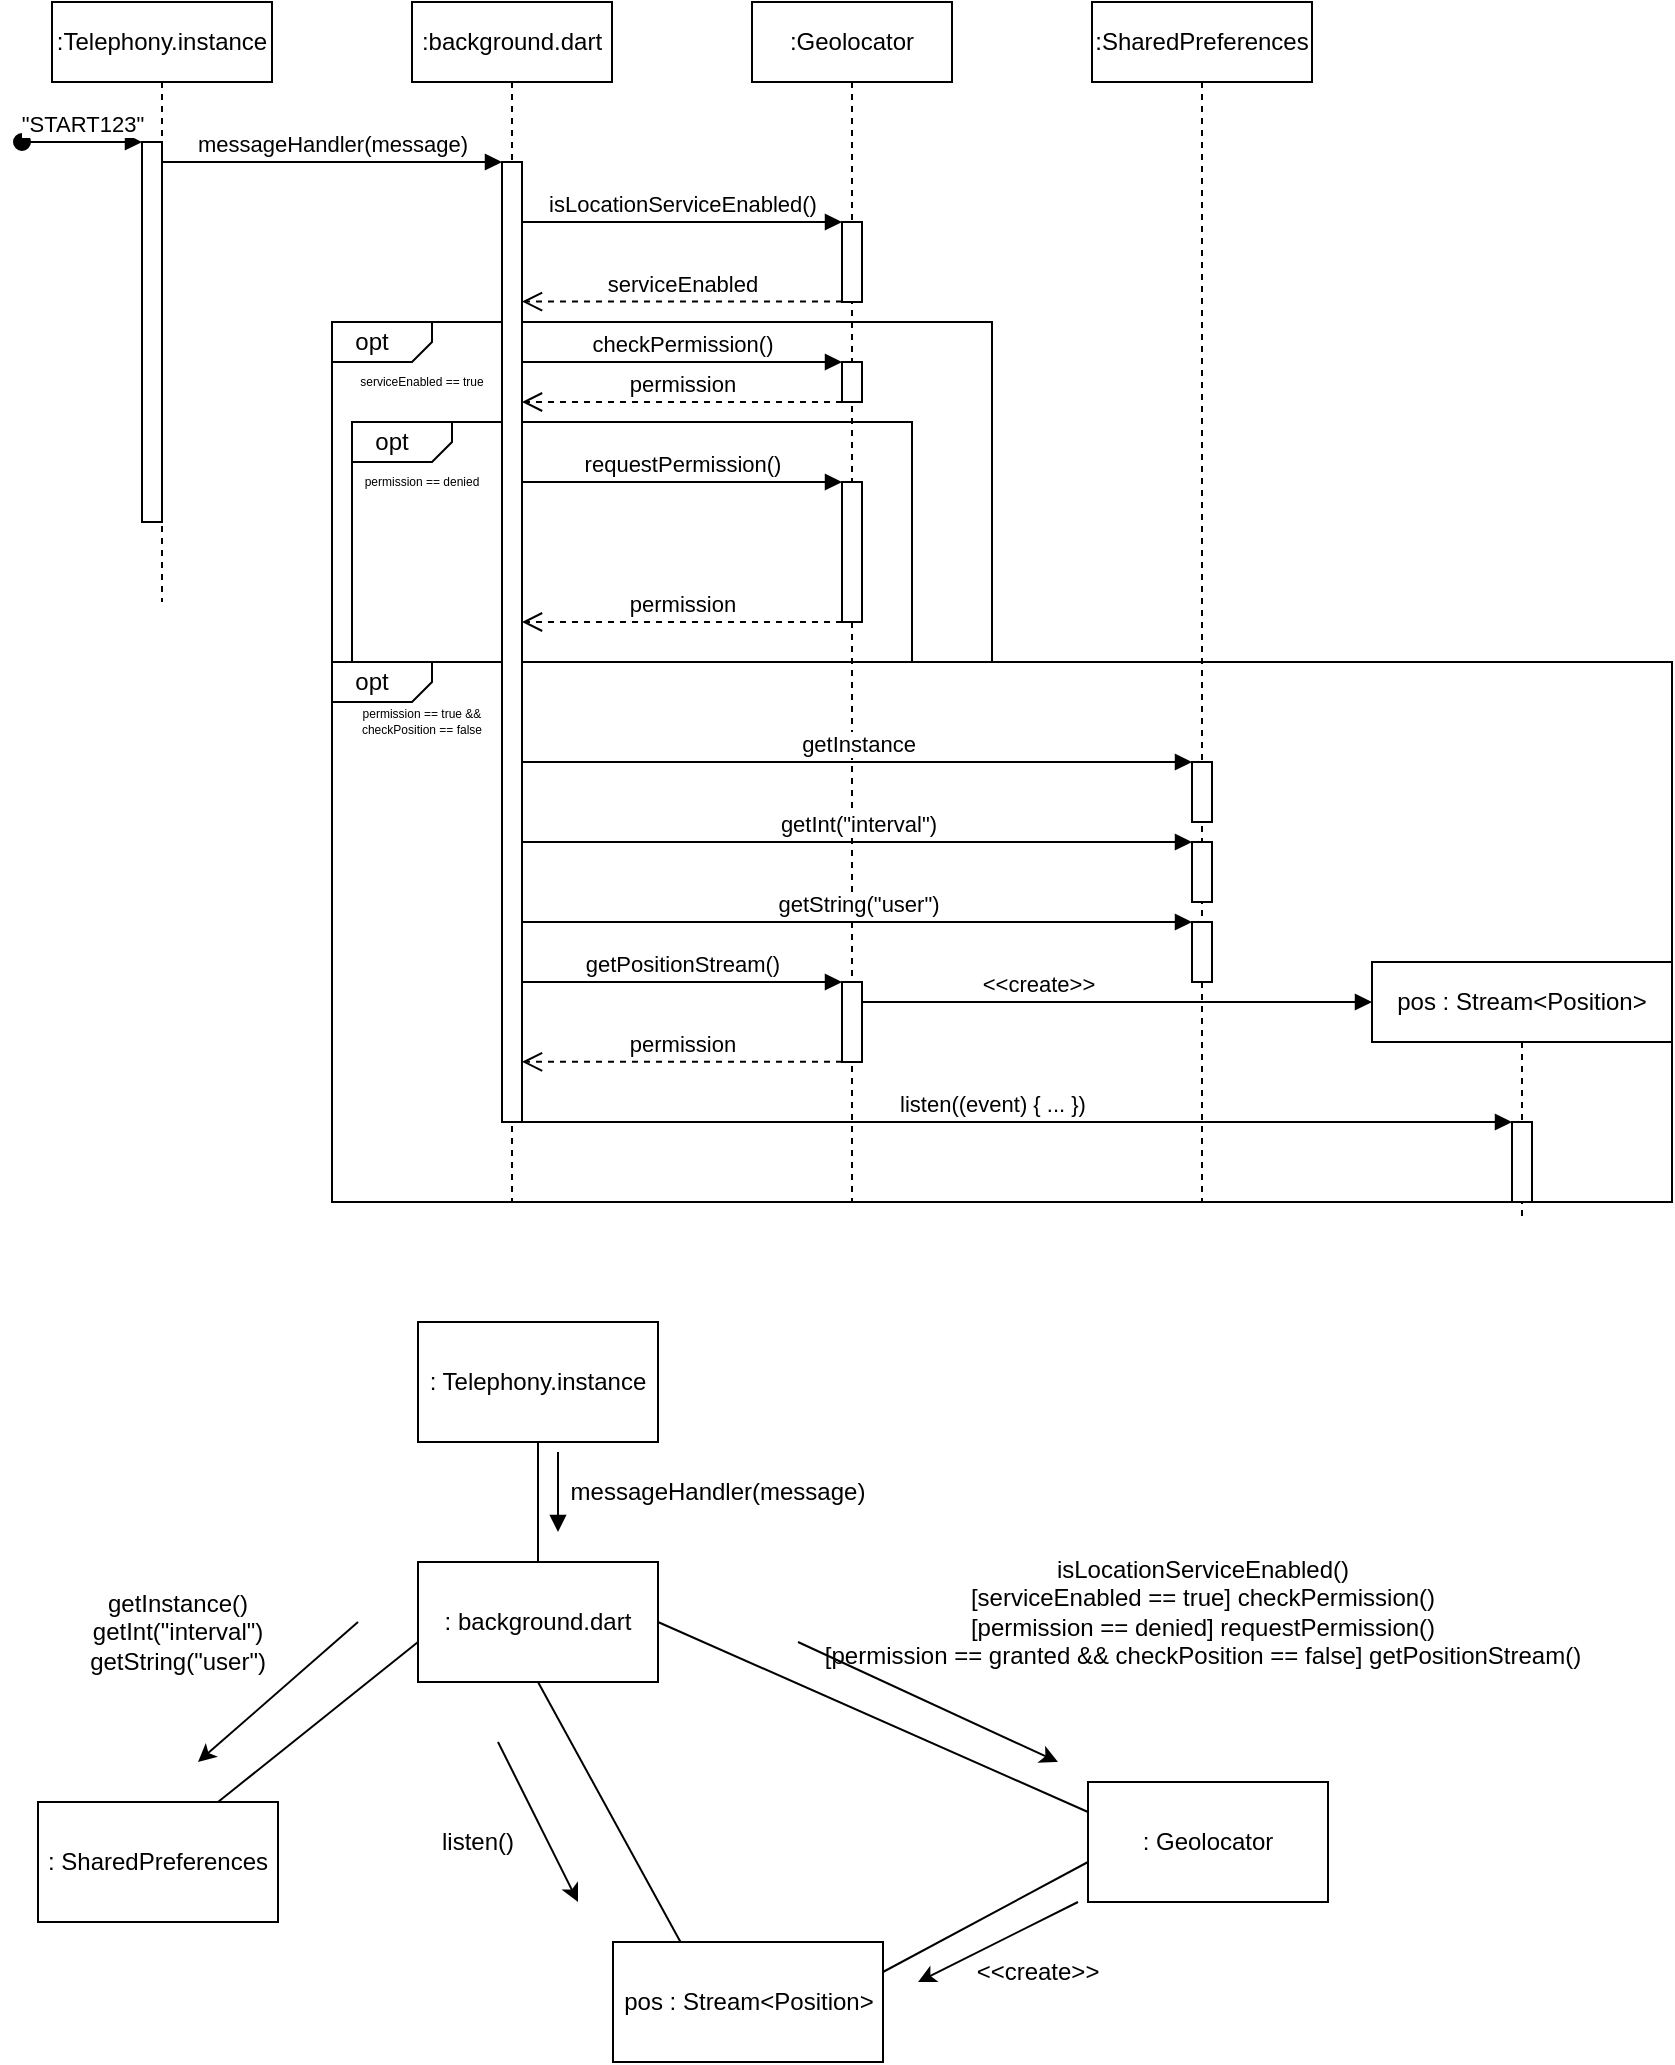 <mxfile version="21.6.5" type="device">
  <diagram name="Page-1" id="2YBvvXClWsGukQMizWep">
    <mxGraphModel dx="1943" dy="1151" grid="1" gridSize="10" guides="1" tooltips="1" connect="1" arrows="1" fold="1" page="1" pageScale="1" pageWidth="850" pageHeight="1100" math="0" shadow="0">
      <root>
        <mxCell id="0" />
        <mxCell id="1" parent="0" />
        <mxCell id="tlGRZwgqJ6vxOpNqcizm-29" value="" style="rounded=0;whiteSpace=wrap;html=1;fillColor=none;" parent="1" vertex="1">
          <mxGeometry x="180" y="370" width="670" height="270" as="geometry" />
        </mxCell>
        <mxCell id="tlGRZwgqJ6vxOpNqcizm-17" value="" style="rounded=0;whiteSpace=wrap;html=1;fillColor=none;" parent="1" vertex="1">
          <mxGeometry x="190" y="250" width="280" height="120" as="geometry" />
        </mxCell>
        <mxCell id="tlGRZwgqJ6vxOpNqcizm-8" value="" style="rounded=0;whiteSpace=wrap;html=1;fillColor=none;" parent="1" vertex="1">
          <mxGeometry x="180" y="200" width="330" height="170" as="geometry" />
        </mxCell>
        <mxCell id="aM9ryv3xv72pqoxQDRHE-1" value=":Telephony.instance" style="shape=umlLifeline;perimeter=lifelinePerimeter;whiteSpace=wrap;html=1;container=0;dropTarget=0;collapsible=0;recursiveResize=0;outlineConnect=0;portConstraint=eastwest;newEdgeStyle={&quot;edgeStyle&quot;:&quot;elbowEdgeStyle&quot;,&quot;elbow&quot;:&quot;vertical&quot;,&quot;curved&quot;:0,&quot;rounded&quot;:0};" parent="1" vertex="1">
          <mxGeometry x="40" y="40" width="110" height="300" as="geometry" />
        </mxCell>
        <mxCell id="aM9ryv3xv72pqoxQDRHE-2" value="" style="html=1;points=[];perimeter=orthogonalPerimeter;outlineConnect=0;targetShapes=umlLifeline;portConstraint=eastwest;newEdgeStyle={&quot;edgeStyle&quot;:&quot;elbowEdgeStyle&quot;,&quot;elbow&quot;:&quot;vertical&quot;,&quot;curved&quot;:0,&quot;rounded&quot;:0};" parent="aM9ryv3xv72pqoxQDRHE-1" vertex="1">
          <mxGeometry x="45" y="70" width="10" height="190" as="geometry" />
        </mxCell>
        <mxCell id="aM9ryv3xv72pqoxQDRHE-3" value="&quot;START123&quot;" style="html=1;verticalAlign=bottom;startArrow=oval;endArrow=block;startSize=8;edgeStyle=elbowEdgeStyle;elbow=vertical;curved=0;rounded=0;" parent="aM9ryv3xv72pqoxQDRHE-1" target="aM9ryv3xv72pqoxQDRHE-2" edge="1">
          <mxGeometry relative="1" as="geometry">
            <mxPoint x="-15" y="70" as="sourcePoint" />
          </mxGeometry>
        </mxCell>
        <mxCell id="aM9ryv3xv72pqoxQDRHE-5" value=":background.dart" style="shape=umlLifeline;perimeter=lifelinePerimeter;whiteSpace=wrap;html=1;container=0;dropTarget=0;collapsible=0;recursiveResize=0;outlineConnect=0;portConstraint=eastwest;newEdgeStyle={&quot;edgeStyle&quot;:&quot;elbowEdgeStyle&quot;,&quot;elbow&quot;:&quot;vertical&quot;,&quot;curved&quot;:0,&quot;rounded&quot;:0};" parent="1" vertex="1">
          <mxGeometry x="220" y="40" width="100" height="600" as="geometry" />
        </mxCell>
        <mxCell id="aM9ryv3xv72pqoxQDRHE-6" value="" style="html=1;points=[];perimeter=orthogonalPerimeter;outlineConnect=0;targetShapes=umlLifeline;portConstraint=eastwest;newEdgeStyle={&quot;edgeStyle&quot;:&quot;elbowEdgeStyle&quot;,&quot;elbow&quot;:&quot;vertical&quot;,&quot;curved&quot;:0,&quot;rounded&quot;:0};" parent="aM9ryv3xv72pqoxQDRHE-5" vertex="1">
          <mxGeometry x="45" y="80" width="10" height="480" as="geometry" />
        </mxCell>
        <mxCell id="aM9ryv3xv72pqoxQDRHE-7" value="messageHandler(message)" style="html=1;verticalAlign=bottom;endArrow=block;edgeStyle=elbowEdgeStyle;elbow=vertical;curved=0;rounded=0;" parent="1" source="aM9ryv3xv72pqoxQDRHE-2" target="aM9ryv3xv72pqoxQDRHE-6" edge="1">
          <mxGeometry relative="1" as="geometry">
            <mxPoint x="195" y="130" as="sourcePoint" />
            <Array as="points">
              <mxPoint x="180" y="120" />
            </Array>
          </mxGeometry>
        </mxCell>
        <mxCell id="tlGRZwgqJ6vxOpNqcizm-1" value=":Geolocator" style="shape=umlLifeline;perimeter=lifelinePerimeter;whiteSpace=wrap;html=1;container=0;dropTarget=0;collapsible=0;recursiveResize=0;outlineConnect=0;portConstraint=eastwest;newEdgeStyle={&quot;edgeStyle&quot;:&quot;elbowEdgeStyle&quot;,&quot;elbow&quot;:&quot;vertical&quot;,&quot;curved&quot;:0,&quot;rounded&quot;:0};" parent="1" vertex="1">
          <mxGeometry x="390" y="40" width="100" height="600" as="geometry" />
        </mxCell>
        <mxCell id="tlGRZwgqJ6vxOpNqcizm-2" value="" style="html=1;points=[];perimeter=orthogonalPerimeter;outlineConnect=0;targetShapes=umlLifeline;portConstraint=eastwest;newEdgeStyle={&quot;edgeStyle&quot;:&quot;elbowEdgeStyle&quot;,&quot;elbow&quot;:&quot;vertical&quot;,&quot;curved&quot;:0,&quot;rounded&quot;:0};" parent="tlGRZwgqJ6vxOpNqcizm-1" vertex="1">
          <mxGeometry x="45" y="110" width="10" height="40" as="geometry" />
        </mxCell>
        <mxCell id="tlGRZwgqJ6vxOpNqcizm-7" value="" style="html=1;points=[];perimeter=orthogonalPerimeter;outlineConnect=0;targetShapes=umlLifeline;portConstraint=eastwest;newEdgeStyle={&quot;edgeStyle&quot;:&quot;elbowEdgeStyle&quot;,&quot;elbow&quot;:&quot;vertical&quot;,&quot;curved&quot;:0,&quot;rounded&quot;:0};" parent="tlGRZwgqJ6vxOpNqcizm-1" vertex="1">
          <mxGeometry x="45" y="180" width="10" height="20" as="geometry" />
        </mxCell>
        <mxCell id="tlGRZwgqJ6vxOpNqcizm-19" value="" style="html=1;points=[];perimeter=orthogonalPerimeter;outlineConnect=0;targetShapes=umlLifeline;portConstraint=eastwest;newEdgeStyle={&quot;edgeStyle&quot;:&quot;elbowEdgeStyle&quot;,&quot;elbow&quot;:&quot;vertical&quot;,&quot;curved&quot;:0,&quot;rounded&quot;:0};" parent="tlGRZwgqJ6vxOpNqcizm-1" vertex="1">
          <mxGeometry x="45" y="240" width="10" height="70" as="geometry" />
        </mxCell>
        <mxCell id="tlGRZwgqJ6vxOpNqcizm-40" value="" style="html=1;points=[];perimeter=orthogonalPerimeter;outlineConnect=0;targetShapes=umlLifeline;portConstraint=eastwest;newEdgeStyle={&quot;edgeStyle&quot;:&quot;elbowEdgeStyle&quot;,&quot;elbow&quot;:&quot;vertical&quot;,&quot;curved&quot;:0,&quot;rounded&quot;:0};" parent="tlGRZwgqJ6vxOpNqcizm-1" vertex="1">
          <mxGeometry x="45" y="490" width="10" height="40" as="geometry" />
        </mxCell>
        <mxCell id="tlGRZwgqJ6vxOpNqcizm-5" value="&lt;span style=&quot;&quot;&gt;isLocationServiceEnabled()&lt;/span&gt;" style="html=1;verticalAlign=bottom;endArrow=block;edgeStyle=elbowEdgeStyle;elbow=vertical;curved=0;rounded=0;labelBackgroundColor=none;" parent="1" source="aM9ryv3xv72pqoxQDRHE-6" target="tlGRZwgqJ6vxOpNqcizm-2" edge="1">
          <mxGeometry relative="1" as="geometry">
            <mxPoint x="280" y="150" as="sourcePoint" />
            <Array as="points">
              <mxPoint x="355" y="150" />
            </Array>
            <mxPoint x="400" y="150" as="targetPoint" />
          </mxGeometry>
        </mxCell>
        <mxCell id="tlGRZwgqJ6vxOpNqcizm-6" value="serviceEnabled" style="html=1;verticalAlign=bottom;endArrow=open;dashed=1;endSize=8;edgeStyle=elbowEdgeStyle;elbow=vertical;curved=0;rounded=0;" parent="1" source="tlGRZwgqJ6vxOpNqcizm-2" target="aM9ryv3xv72pqoxQDRHE-6" edge="1">
          <mxGeometry relative="1" as="geometry">
            <mxPoint x="280" y="190" as="targetPoint" />
            <Array as="points">
              <mxPoint x="345" y="189.8" />
            </Array>
            <mxPoint x="420" y="189.8" as="sourcePoint" />
          </mxGeometry>
        </mxCell>
        <mxCell id="tlGRZwgqJ6vxOpNqcizm-10" value="serviceEnabled == true" style="text;html=1;strokeColor=none;fillColor=none;align=center;verticalAlign=middle;whiteSpace=wrap;rounded=0;fontSize=6;" parent="1" vertex="1">
          <mxGeometry x="180" y="220" width="90" height="20" as="geometry" />
        </mxCell>
        <mxCell id="tlGRZwgqJ6vxOpNqcizm-14" value="checkPermission()" style="html=1;verticalAlign=bottom;endArrow=block;edgeStyle=elbowEdgeStyle;elbow=vertical;curved=0;rounded=0;" parent="1" source="aM9ryv3xv72pqoxQDRHE-6" target="tlGRZwgqJ6vxOpNqcizm-7" edge="1">
          <mxGeometry relative="1" as="geometry">
            <mxPoint x="280" y="220" as="sourcePoint" />
            <Array as="points">
              <mxPoint x="360" y="220" />
            </Array>
            <mxPoint x="420" y="220" as="targetPoint" />
          </mxGeometry>
        </mxCell>
        <mxCell id="tlGRZwgqJ6vxOpNqcizm-15" value="permission" style="html=1;verticalAlign=bottom;endArrow=open;dashed=1;endSize=8;edgeStyle=elbowEdgeStyle;elbow=vertical;curved=0;rounded=0;" parent="1" source="tlGRZwgqJ6vxOpNqcizm-7" target="aM9ryv3xv72pqoxQDRHE-6" edge="1">
          <mxGeometry relative="1" as="geometry">
            <mxPoint x="280" y="240" as="targetPoint" />
            <Array as="points">
              <mxPoint x="340" y="240" />
            </Array>
            <mxPoint x="415" y="240" as="sourcePoint" />
          </mxGeometry>
        </mxCell>
        <mxCell id="tlGRZwgqJ6vxOpNqcizm-16" value="permission == denied" style="text;html=1;strokeColor=none;fillColor=none;align=center;verticalAlign=middle;whiteSpace=wrap;rounded=0;fontSize=6;" parent="1" vertex="1">
          <mxGeometry x="180" y="270" width="90" height="20" as="geometry" />
        </mxCell>
        <mxCell id="tlGRZwgqJ6vxOpNqcizm-18" value="requestPermission()" style="html=1;verticalAlign=bottom;endArrow=block;edgeStyle=elbowEdgeStyle;elbow=vertical;curved=0;rounded=0;" parent="1" source="aM9ryv3xv72pqoxQDRHE-6" target="tlGRZwgqJ6vxOpNqcizm-19" edge="1">
          <mxGeometry relative="1" as="geometry">
            <mxPoint x="280" y="280" as="sourcePoint" />
            <Array as="points">
              <mxPoint x="360" y="280" />
            </Array>
            <mxPoint x="420" y="280" as="targetPoint" />
          </mxGeometry>
        </mxCell>
        <mxCell id="tlGRZwgqJ6vxOpNqcizm-20" value="permission" style="html=1;verticalAlign=bottom;endArrow=open;dashed=1;endSize=8;edgeStyle=elbowEdgeStyle;elbow=vertical;curved=0;rounded=0;" parent="1" source="tlGRZwgqJ6vxOpNqcizm-19" target="aM9ryv3xv72pqoxQDRHE-6" edge="1">
          <mxGeometry relative="1" as="geometry">
            <mxPoint x="280" y="350" as="targetPoint" />
            <Array as="points">
              <mxPoint x="335" y="350" />
            </Array>
            <mxPoint x="415" y="350" as="sourcePoint" />
          </mxGeometry>
        </mxCell>
        <mxCell id="tlGRZwgqJ6vxOpNqcizm-21" value="" style="shape=card;whiteSpace=wrap;html=1;rotation=90;flipH=1;size=10;" parent="1" vertex="1">
          <mxGeometry x="195" y="185" width="20" height="50" as="geometry" />
        </mxCell>
        <mxCell id="tlGRZwgqJ6vxOpNqcizm-22" value="opt" style="text;html=1;strokeColor=none;fillColor=none;align=center;verticalAlign=middle;whiteSpace=wrap;rounded=0;" parent="1" vertex="1">
          <mxGeometry x="180" y="200" width="40" height="20" as="geometry" />
        </mxCell>
        <mxCell id="tlGRZwgqJ6vxOpNqcizm-24" value="alt" style="text;html=1;strokeColor=none;fillColor=none;align=center;verticalAlign=middle;whiteSpace=wrap;rounded=0;" parent="1" vertex="1">
          <mxGeometry x="190" y="250" width="40" height="20" as="geometry" />
        </mxCell>
        <mxCell id="tlGRZwgqJ6vxOpNqcizm-25" value="" style="shape=card;whiteSpace=wrap;html=1;rotation=90;flipH=1;size=10;" parent="1" vertex="1">
          <mxGeometry x="205" y="235" width="20" height="50" as="geometry" />
        </mxCell>
        <mxCell id="tlGRZwgqJ6vxOpNqcizm-26" value="opt" style="text;html=1;strokeColor=none;fillColor=none;align=center;verticalAlign=middle;whiteSpace=wrap;rounded=0;" parent="1" vertex="1">
          <mxGeometry x="190" y="250" width="40" height="20" as="geometry" />
        </mxCell>
        <mxCell id="tlGRZwgqJ6vxOpNqcizm-27" value="alt" style="text;html=1;strokeColor=none;fillColor=none;align=center;verticalAlign=middle;whiteSpace=wrap;rounded=0;" parent="1" vertex="1">
          <mxGeometry x="180" y="370" width="40" height="20" as="geometry" />
        </mxCell>
        <mxCell id="tlGRZwgqJ6vxOpNqcizm-28" value="" style="shape=card;whiteSpace=wrap;html=1;rotation=90;flipH=1;size=10;" parent="1" vertex="1">
          <mxGeometry x="195" y="355" width="20" height="50" as="geometry" />
        </mxCell>
        <mxCell id="tlGRZwgqJ6vxOpNqcizm-30" value="opt" style="text;html=1;strokeColor=none;fillColor=none;align=center;verticalAlign=middle;whiteSpace=wrap;rounded=0;" parent="1" vertex="1">
          <mxGeometry x="180" y="370" width="40" height="20" as="geometry" />
        </mxCell>
        <mxCell id="tlGRZwgqJ6vxOpNqcizm-31" value="&lt;div&gt;permission == true &amp;amp;&amp;amp;&lt;/div&gt;&lt;div&gt;checkPosition == false&lt;br&gt;&lt;/div&gt;" style="text;html=1;strokeColor=none;fillColor=none;align=center;verticalAlign=middle;whiteSpace=wrap;rounded=0;fontSize=6;" parent="1" vertex="1">
          <mxGeometry x="180" y="390" width="90" height="20" as="geometry" />
        </mxCell>
        <mxCell id="tlGRZwgqJ6vxOpNqcizm-32" value=":SharedPreferences" style="shape=umlLifeline;perimeter=lifelinePerimeter;whiteSpace=wrap;html=1;container=0;dropTarget=0;collapsible=0;recursiveResize=0;outlineConnect=0;portConstraint=eastwest;newEdgeStyle={&quot;edgeStyle&quot;:&quot;elbowEdgeStyle&quot;,&quot;elbow&quot;:&quot;vertical&quot;,&quot;curved&quot;:0,&quot;rounded&quot;:0};" parent="1" vertex="1">
          <mxGeometry x="560" y="40" width="110" height="600" as="geometry" />
        </mxCell>
        <mxCell id="tlGRZwgqJ6vxOpNqcizm-33" value="" style="html=1;points=[];perimeter=orthogonalPerimeter;outlineConnect=0;targetShapes=umlLifeline;portConstraint=eastwest;newEdgeStyle={&quot;edgeStyle&quot;:&quot;elbowEdgeStyle&quot;,&quot;elbow&quot;:&quot;vertical&quot;,&quot;curved&quot;:0,&quot;rounded&quot;:0};" parent="tlGRZwgqJ6vxOpNqcizm-32" vertex="1">
          <mxGeometry x="50" y="380" width="10" height="30" as="geometry" />
        </mxCell>
        <mxCell id="tlGRZwgqJ6vxOpNqcizm-37" value="" style="html=1;points=[];perimeter=orthogonalPerimeter;outlineConnect=0;targetShapes=umlLifeline;portConstraint=eastwest;newEdgeStyle={&quot;edgeStyle&quot;:&quot;elbowEdgeStyle&quot;,&quot;elbow&quot;:&quot;vertical&quot;,&quot;curved&quot;:0,&quot;rounded&quot;:0};" parent="tlGRZwgqJ6vxOpNqcizm-32" vertex="1">
          <mxGeometry x="50" y="420" width="10" height="30" as="geometry" />
        </mxCell>
        <mxCell id="tlGRZwgqJ6vxOpNqcizm-39" value="" style="html=1;points=[];perimeter=orthogonalPerimeter;outlineConnect=0;targetShapes=umlLifeline;portConstraint=eastwest;newEdgeStyle={&quot;edgeStyle&quot;:&quot;elbowEdgeStyle&quot;,&quot;elbow&quot;:&quot;vertical&quot;,&quot;curved&quot;:0,&quot;rounded&quot;:0};" parent="tlGRZwgqJ6vxOpNqcizm-32" vertex="1">
          <mxGeometry x="50" y="460" width="10" height="30" as="geometry" />
        </mxCell>
        <mxCell id="tlGRZwgqJ6vxOpNqcizm-35" value="getInstance" style="html=1;verticalAlign=bottom;endArrow=block;edgeStyle=elbowEdgeStyle;elbow=vertical;curved=0;rounded=0;" parent="1" source="aM9ryv3xv72pqoxQDRHE-6" target="tlGRZwgqJ6vxOpNqcizm-33" edge="1">
          <mxGeometry relative="1" as="geometry">
            <mxPoint x="280" y="420" as="sourcePoint" />
            <Array as="points">
              <mxPoint x="355" y="420" />
            </Array>
            <mxPoint x="430" y="420" as="targetPoint" />
          </mxGeometry>
        </mxCell>
        <mxCell id="tlGRZwgqJ6vxOpNqcizm-36" value="getInt(&quot;interval&quot;)" style="html=1;verticalAlign=bottom;endArrow=block;edgeStyle=elbowEdgeStyle;elbow=vertical;curved=0;rounded=0;" parent="1" target="tlGRZwgqJ6vxOpNqcizm-37" edge="1">
          <mxGeometry relative="1" as="geometry">
            <mxPoint x="275" y="460" as="sourcePoint" />
            <Array as="points">
              <mxPoint x="355" y="460" />
            </Array>
            <mxPoint x="605" y="460" as="targetPoint" />
          </mxGeometry>
        </mxCell>
        <mxCell id="tlGRZwgqJ6vxOpNqcizm-38" value="getString(&quot;user&quot;)" style="html=1;verticalAlign=bottom;endArrow=block;edgeStyle=elbowEdgeStyle;elbow=vertical;curved=0;rounded=0;" parent="1" target="tlGRZwgqJ6vxOpNqcizm-39" edge="1">
          <mxGeometry relative="1" as="geometry">
            <mxPoint x="275" y="500" as="sourcePoint" />
            <Array as="points">
              <mxPoint x="355" y="500" />
            </Array>
            <mxPoint x="605" y="500" as="targetPoint" />
          </mxGeometry>
        </mxCell>
        <mxCell id="tlGRZwgqJ6vxOpNqcizm-41" value="getPositionStream()" style="html=1;verticalAlign=bottom;endArrow=block;edgeStyle=elbowEdgeStyle;elbow=vertical;curved=0;rounded=0;" parent="1" source="aM9ryv3xv72pqoxQDRHE-6" target="tlGRZwgqJ6vxOpNqcizm-40" edge="1">
          <mxGeometry relative="1" as="geometry">
            <mxPoint x="280" y="530" as="sourcePoint" />
            <Array as="points">
              <mxPoint x="352.5" y="530" />
            </Array>
            <mxPoint x="607.5" y="530" as="targetPoint" />
          </mxGeometry>
        </mxCell>
        <mxCell id="tlGRZwgqJ6vxOpNqcizm-43" value="pos : Stream&amp;lt;Position&amp;gt;" style="shape=umlLifeline;perimeter=lifelinePerimeter;whiteSpace=wrap;html=1;container=0;dropTarget=0;collapsible=0;recursiveResize=0;outlineConnect=0;portConstraint=eastwest;newEdgeStyle={&quot;edgeStyle&quot;:&quot;elbowEdgeStyle&quot;,&quot;elbow&quot;:&quot;vertical&quot;,&quot;curved&quot;:0,&quot;rounded&quot;:0};" parent="1" vertex="1">
          <mxGeometry x="700" y="520" width="150" height="130" as="geometry" />
        </mxCell>
        <mxCell id="tlGRZwgqJ6vxOpNqcizm-46" value="" style="html=1;points=[];perimeter=orthogonalPerimeter;outlineConnect=0;targetShapes=umlLifeline;portConstraint=eastwest;newEdgeStyle={&quot;edgeStyle&quot;:&quot;elbowEdgeStyle&quot;,&quot;elbow&quot;:&quot;vertical&quot;,&quot;curved&quot;:0,&quot;rounded&quot;:0};" parent="tlGRZwgqJ6vxOpNqcizm-43" vertex="1">
          <mxGeometry x="70" y="80" width="10" height="40" as="geometry" />
        </mxCell>
        <mxCell id="tlGRZwgqJ6vxOpNqcizm-47" value="&amp;lt;&amp;lt;create&amp;gt;&amp;gt;" style="html=1;verticalAlign=bottom;endArrow=block;edgeStyle=elbowEdgeStyle;elbow=vertical;curved=0;rounded=0;" parent="1" source="tlGRZwgqJ6vxOpNqcizm-40" edge="1">
          <mxGeometry x="-0.312" relative="1" as="geometry">
            <mxPoint x="450" y="540" as="sourcePoint" />
            <Array as="points">
              <mxPoint x="527.5" y="540" />
            </Array>
            <mxPoint x="700" y="540" as="targetPoint" />
            <mxPoint as="offset" />
          </mxGeometry>
        </mxCell>
        <mxCell id="tlGRZwgqJ6vxOpNqcizm-49" value="permission" style="html=1;verticalAlign=bottom;endArrow=open;dashed=1;endSize=8;edgeStyle=elbowEdgeStyle;elbow=vertical;curved=0;rounded=0;" parent="1" source="tlGRZwgqJ6vxOpNqcizm-40" target="aM9ryv3xv72pqoxQDRHE-6" edge="1">
          <mxGeometry relative="1" as="geometry">
            <mxPoint x="280" y="570" as="targetPoint" />
            <Array as="points">
              <mxPoint x="330" y="569.9" />
            </Array>
            <mxPoint x="430" y="569.9" as="sourcePoint" />
          </mxGeometry>
        </mxCell>
        <mxCell id="tlGRZwgqJ6vxOpNqcizm-50" value="listen((event) { ... })" style="html=1;verticalAlign=bottom;endArrow=block;edgeStyle=elbowEdgeStyle;elbow=vertical;curved=0;rounded=0;" parent="1" source="aM9ryv3xv72pqoxQDRHE-6" target="tlGRZwgqJ6vxOpNqcizm-46" edge="1">
          <mxGeometry x="-0.051" relative="1" as="geometry">
            <mxPoint x="280" y="600" as="sourcePoint" />
            <Array as="points">
              <mxPoint x="362.5" y="600" />
            </Array>
            <mxPoint x="680" y="600" as="targetPoint" />
            <mxPoint as="offset" />
          </mxGeometry>
        </mxCell>
        <mxCell id="W_wF9704o-svL2zF6a9k-7" style="edgeStyle=orthogonalEdgeStyle;rounded=0;orthogonalLoop=1;jettySize=auto;html=1;endArrow=none;endFill=0;" edge="1" parent="1" source="W_wF9704o-svL2zF6a9k-1" target="W_wF9704o-svL2zF6a9k-2">
          <mxGeometry relative="1" as="geometry" />
        </mxCell>
        <mxCell id="W_wF9704o-svL2zF6a9k-1" value=": Telephony.instance" style="rounded=0;whiteSpace=wrap;html=1;" vertex="1" parent="1">
          <mxGeometry x="223" y="700" width="120" height="60" as="geometry" />
        </mxCell>
        <mxCell id="W_wF9704o-svL2zF6a9k-2" value=": background.dart" style="rounded=0;whiteSpace=wrap;html=1;" vertex="1" parent="1">
          <mxGeometry x="223" y="820" width="120" height="60" as="geometry" />
        </mxCell>
        <mxCell id="W_wF9704o-svL2zF6a9k-3" value=": Geolocator" style="rounded=0;whiteSpace=wrap;html=1;" vertex="1" parent="1">
          <mxGeometry x="558" y="930" width="120" height="60" as="geometry" />
        </mxCell>
        <mxCell id="W_wF9704o-svL2zF6a9k-4" value=": SharedPreferences" style="rounded=0;whiteSpace=wrap;html=1;" vertex="1" parent="1">
          <mxGeometry x="33" y="940" width="120" height="60" as="geometry" />
        </mxCell>
        <mxCell id="W_wF9704o-svL2zF6a9k-5" value="pos : Stream&amp;lt;Position&amp;gt;" style="rounded=0;whiteSpace=wrap;html=1;" vertex="1" parent="1">
          <mxGeometry x="320.5" y="1010" width="135" height="60" as="geometry" />
        </mxCell>
        <mxCell id="W_wF9704o-svL2zF6a9k-8" value="messageHandler(message)" style="text;html=1;strokeColor=none;fillColor=none;align=center;verticalAlign=middle;whiteSpace=wrap;rounded=0;" vertex="1" parent="1">
          <mxGeometry x="343" y="770" width="60" height="30" as="geometry" />
        </mxCell>
        <mxCell id="W_wF9704o-svL2zF6a9k-9" style="rounded=0;orthogonalLoop=1;jettySize=auto;html=1;endArrow=block;endFill=1;startArrow=none;startFill=0;" edge="1" parent="1">
          <mxGeometry relative="1" as="geometry">
            <mxPoint x="293" y="765" as="sourcePoint" />
            <mxPoint x="293" y="805" as="targetPoint" />
          </mxGeometry>
        </mxCell>
        <mxCell id="W_wF9704o-svL2zF6a9k-11" value="" style="endArrow=none;html=1;rounded=0;exitX=1;exitY=0.5;exitDx=0;exitDy=0;entryX=0;entryY=0.25;entryDx=0;entryDy=0;" edge="1" parent="1" source="W_wF9704o-svL2zF6a9k-2" target="W_wF9704o-svL2zF6a9k-3">
          <mxGeometry width="50" height="50" relative="1" as="geometry">
            <mxPoint x="513" y="910" as="sourcePoint" />
            <mxPoint x="563" y="860" as="targetPoint" />
          </mxGeometry>
        </mxCell>
        <mxCell id="W_wF9704o-svL2zF6a9k-12" value="" style="endArrow=classic;html=1;rounded=0;" edge="1" parent="1">
          <mxGeometry width="50" height="50" relative="1" as="geometry">
            <mxPoint x="413" y="860" as="sourcePoint" />
            <mxPoint x="543" y="920" as="targetPoint" />
          </mxGeometry>
        </mxCell>
        <mxCell id="W_wF9704o-svL2zF6a9k-13" value="&lt;div&gt;isLocationServiceEnabled()&lt;/div&gt;&lt;div&gt;[serviceEnabled == true] checkPermission()&lt;/div&gt;&lt;div&gt;[permission == denied] requestPermission()&lt;/div&gt;&lt;div&gt;[permission == granted &amp;amp;&amp;amp; checkPosition == false] getPositionStream()&lt;br&gt;&lt;/div&gt;" style="text;html=1;strokeColor=none;fillColor=none;align=center;verticalAlign=middle;whiteSpace=wrap;rounded=0;rotation=0;" vertex="1" parent="1">
          <mxGeometry x="413" y="810" width="405" height="70" as="geometry" />
        </mxCell>
        <mxCell id="W_wF9704o-svL2zF6a9k-14" value="" style="endArrow=none;html=1;rounded=0;exitX=1;exitY=0.25;exitDx=0;exitDy=0;" edge="1" parent="1" source="W_wF9704o-svL2zF6a9k-5">
          <mxGeometry width="50" height="50" relative="1" as="geometry">
            <mxPoint x="508" y="1020" as="sourcePoint" />
            <mxPoint x="558" y="970" as="targetPoint" />
          </mxGeometry>
        </mxCell>
        <mxCell id="W_wF9704o-svL2zF6a9k-15" value="" style="endArrow=classic;html=1;rounded=0;" edge="1" parent="1">
          <mxGeometry width="50" height="50" relative="1" as="geometry">
            <mxPoint x="553" y="990" as="sourcePoint" />
            <mxPoint x="473" y="1030" as="targetPoint" />
          </mxGeometry>
        </mxCell>
        <mxCell id="W_wF9704o-svL2zF6a9k-16" value="&amp;lt;&amp;lt;create&amp;gt;&amp;gt;" style="text;html=1;strokeColor=none;fillColor=none;align=center;verticalAlign=middle;whiteSpace=wrap;rounded=0;" vertex="1" parent="1">
          <mxGeometry x="503" y="1010" width="60" height="30" as="geometry" />
        </mxCell>
        <mxCell id="W_wF9704o-svL2zF6a9k-17" value="" style="endArrow=none;html=1;rounded=0;exitX=0.25;exitY=0;exitDx=0;exitDy=0;" edge="1" parent="1" source="W_wF9704o-svL2zF6a9k-5">
          <mxGeometry width="50" height="50" relative="1" as="geometry">
            <mxPoint x="233" y="930" as="sourcePoint" />
            <mxPoint x="283" y="880" as="targetPoint" />
          </mxGeometry>
        </mxCell>
        <mxCell id="W_wF9704o-svL2zF6a9k-18" value="" style="endArrow=classic;html=1;rounded=0;" edge="1" parent="1">
          <mxGeometry width="50" height="50" relative="1" as="geometry">
            <mxPoint x="263" y="910" as="sourcePoint" />
            <mxPoint x="303" y="990" as="targetPoint" />
          </mxGeometry>
        </mxCell>
        <mxCell id="W_wF9704o-svL2zF6a9k-19" value="listen()" style="text;html=1;strokeColor=none;fillColor=none;align=center;verticalAlign=middle;whiteSpace=wrap;rounded=0;" vertex="1" parent="1">
          <mxGeometry x="223" y="945" width="60" height="30" as="geometry" />
        </mxCell>
        <mxCell id="W_wF9704o-svL2zF6a9k-20" value="" style="endArrow=none;html=1;rounded=0;exitX=0.75;exitY=0;exitDx=0;exitDy=0;" edge="1" parent="1" source="W_wF9704o-svL2zF6a9k-4">
          <mxGeometry width="50" height="50" relative="1" as="geometry">
            <mxPoint x="173" y="910" as="sourcePoint" />
            <mxPoint x="223" y="860" as="targetPoint" />
          </mxGeometry>
        </mxCell>
        <mxCell id="W_wF9704o-svL2zF6a9k-21" value="" style="endArrow=classic;html=1;rounded=0;" edge="1" parent="1">
          <mxGeometry width="50" height="50" relative="1" as="geometry">
            <mxPoint x="193" y="850" as="sourcePoint" />
            <mxPoint x="113" y="920" as="targetPoint" />
          </mxGeometry>
        </mxCell>
        <mxCell id="W_wF9704o-svL2zF6a9k-22" value="&lt;div&gt;getInstance()&lt;/div&gt;&lt;div&gt;getInt(&quot;interval&quot;)&lt;/div&gt;&lt;div&gt;getString(&quot;user&quot;)&lt;br&gt;&lt;/div&gt;" style="text;html=1;strokeColor=none;fillColor=none;align=center;verticalAlign=middle;whiteSpace=wrap;rounded=0;" vertex="1" parent="1">
          <mxGeometry x="73" y="840" width="60" height="30" as="geometry" />
        </mxCell>
      </root>
    </mxGraphModel>
  </diagram>
</mxfile>
